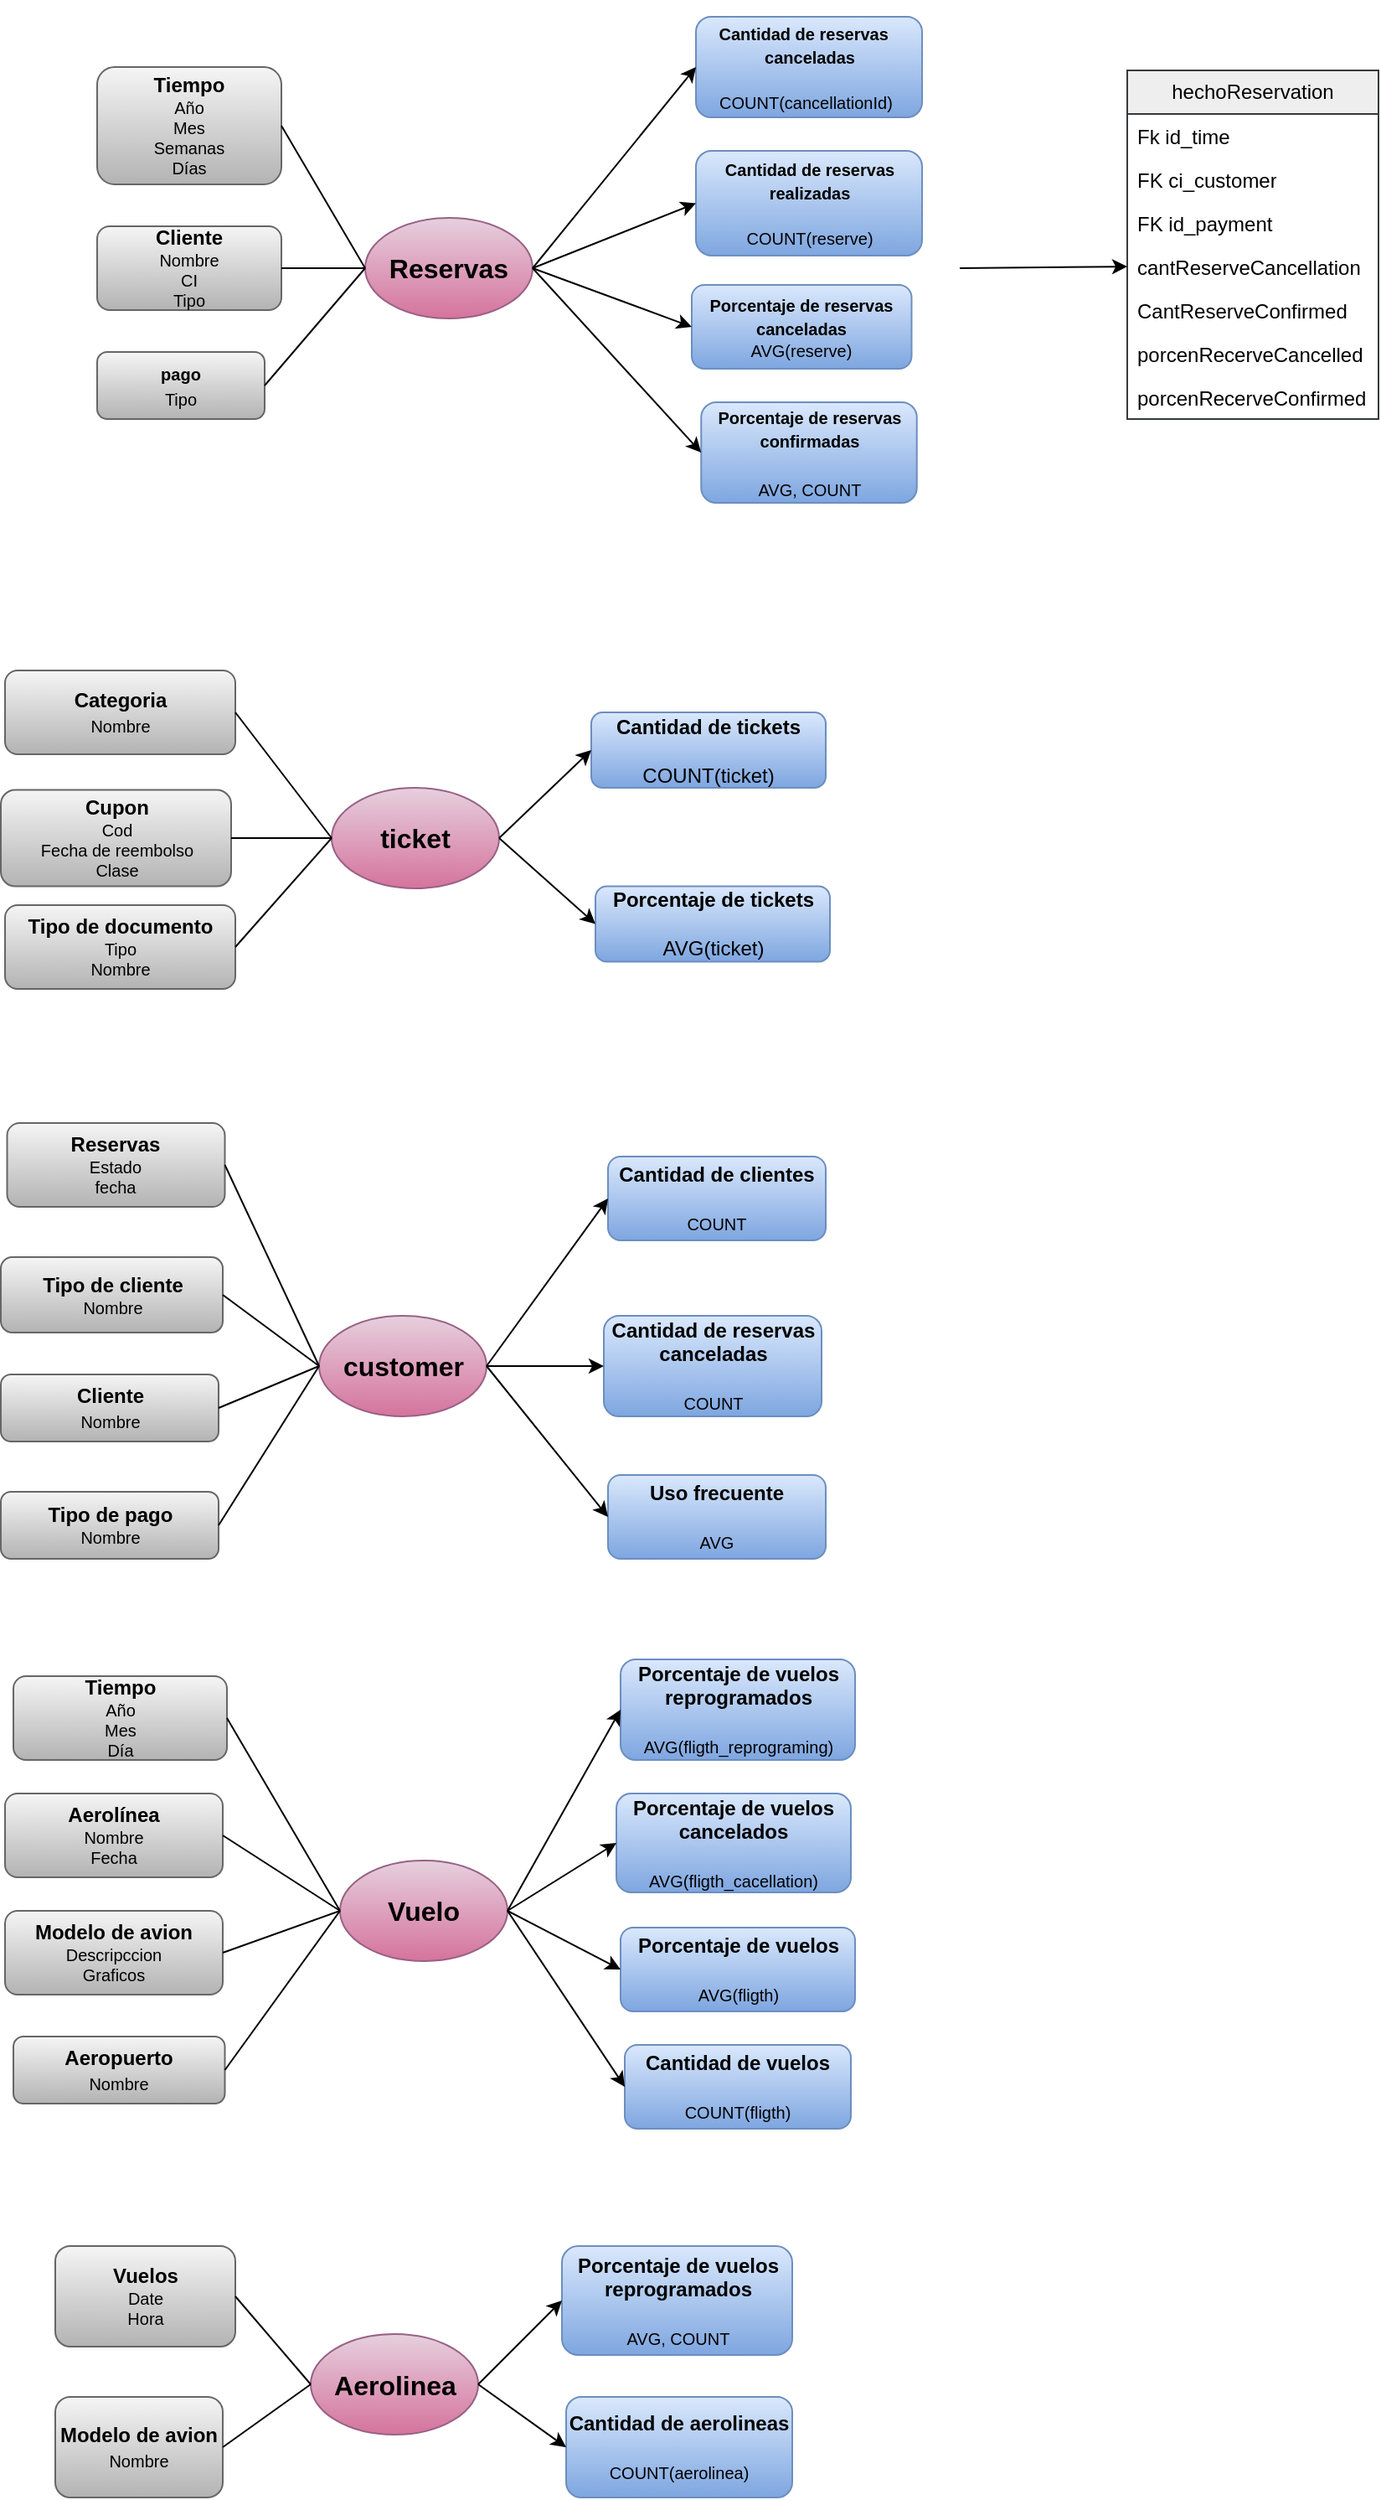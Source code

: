 <mxfile version="24.7.17">
  <diagram name="Página-1" id="HOyEbVTvM7z6F77jx5zz">
    <mxGraphModel dx="1756" dy="1584" grid="1" gridSize="10" guides="1" tooltips="1" connect="1" arrows="1" fold="1" page="1" pageScale="1" pageWidth="850" pageHeight="1100" math="0" shadow="0">
      <root>
        <mxCell id="0" />
        <mxCell id="1" parent="0" />
        <mxCell id="9YBEksHNRd8pihTOAbTB-1" value="&lt;p class=&quot;MsoListParagraph&quot; style=&quot;text-indent: -18pt;&quot;&gt;&lt;span lang=&quot;ES-TRAD&quot; style=&quot;font-family: Arial, sans-serif; border: 1pt none windowtext; padding: 0cm;&quot;&gt;&lt;b style=&quot;font-size: 10px;&quot;&gt;&amp;nbsp; &amp;nbsp; &amp;nbsp; Cantidad de reservas canceladas&lt;/b&gt;&lt;/span&gt;&lt;/p&gt;&lt;p class=&quot;MsoListParagraph&quot; style=&quot;text-indent: -18pt;&quot;&gt;&lt;span lang=&quot;ES-TRAD&quot; style=&quot;font-family: Arial, sans-serif; border: 1pt none windowtext; padding: 0cm; font-size: 10px;&quot;&gt;&lt;b&gt;&amp;nbsp; &amp;nbsp; &amp;nbsp; &amp;nbsp;&lt;/b&gt;COUNT(cancellationId)&lt;/span&gt;&lt;/p&gt;" style="rounded=1;whiteSpace=wrap;html=1;fillColor=#dae8fc;gradientColor=#7ea6e0;strokeColor=#6c8ebf;align=center;" parent="1" vertex="1">
          <mxGeometry x="82.51" y="-330" width="135" height="60" as="geometry" />
        </mxCell>
        <mxCell id="9YBEksHNRd8pihTOAbTB-3" value="&lt;font style=&quot;font-size: 11px;&quot; face=&quot;Arial, sans-serif&quot;&gt;&lt;b style=&quot;font-size: 10px;&quot;&gt;Cantidad de reservas realizadas&lt;/b&gt;&lt;/font&gt;&lt;div style=&quot;font-size: 11px;&quot;&gt;&lt;font style=&quot;font-size: 11px;&quot; face=&quot;Arial, sans-serif&quot;&gt;&lt;b&gt;&lt;br&gt;&lt;/b&gt;&lt;/font&gt;&lt;/div&gt;&lt;div style=&quot;font-size: 11px;&quot;&gt;&lt;font style=&quot;font-size: 10px;&quot; face=&quot;Arial, sans-serif&quot;&gt;COUNT(reserve)&lt;/font&gt;&lt;/div&gt;" style="rounded=1;whiteSpace=wrap;html=1;fillColor=#dae8fc;gradientColor=#7ea6e0;strokeColor=#6c8ebf;align=center;" parent="1" vertex="1">
          <mxGeometry x="82.5" y="-250" width="135" height="62.5" as="geometry" />
        </mxCell>
        <mxCell id="9YBEksHNRd8pihTOAbTB-4" value="&lt;b style=&quot;font-size: 11px;&quot;&gt;&lt;font style=&quot;font-size: 10px;&quot;&gt;Porcentaje de reservas&lt;/font&gt;&lt;/b&gt;&lt;div&gt;&lt;span style=&quot;font-size: 10px;&quot;&gt;&lt;b&gt;canceladas&lt;br&gt;&lt;/b&gt;&lt;/span&gt;&lt;div style=&quot;font-size: 11px;&quot;&gt;&lt;font style=&quot;font-size: 10px;&quot;&gt;AVG(reserve)&lt;/font&gt;&lt;/div&gt;&lt;/div&gt;" style="rounded=1;whiteSpace=wrap;html=1;fillColor=#dae8fc;gradientColor=#7ea6e0;strokeColor=#6c8ebf;align=center;" parent="1" vertex="1">
          <mxGeometry x="80" y="-170" width="131.25" height="50" as="geometry" />
        </mxCell>
        <mxCell id="9YBEksHNRd8pihTOAbTB-6" value="&lt;b&gt;Tiempo&lt;/b&gt;&lt;div style=&quot;font-size: 10px;&quot;&gt;Año&lt;br&gt;Mes&lt;br&gt;Semanas&lt;br&gt;Días&lt;/div&gt;" style="rounded=1;whiteSpace=wrap;html=1;fillColor=#f5f5f5;gradientColor=#b3b3b3;strokeColor=#666666;" parent="1" vertex="1">
          <mxGeometry x="-275" y="-300" width="110" height="70" as="geometry" />
        </mxCell>
        <mxCell id="9YBEksHNRd8pihTOAbTB-7" value="&lt;b&gt;Cliente&lt;/b&gt;&lt;div style=&quot;font-size: 10px;&quot;&gt;Nombre&lt;br&gt;CI&lt;/div&gt;&lt;div style=&quot;font-size: 10px;&quot;&gt;Tipo&lt;/div&gt;" style="rounded=1;whiteSpace=wrap;html=1;fillColor=#f5f5f5;gradientColor=#b3b3b3;strokeColor=#666666;" parent="1" vertex="1">
          <mxGeometry x="-275" y="-205" width="110" height="50" as="geometry" />
        </mxCell>
        <mxCell id="9YBEksHNRd8pihTOAbTB-8" value="&lt;span style=&quot;font-size: 10px;&quot;&gt;&lt;b&gt;pago&lt;/b&gt;&lt;/span&gt;&lt;div&gt;&lt;div&gt;&lt;span style=&quot;font-size: 10px;&quot;&gt;Tipo&lt;/span&gt;&lt;/div&gt;&lt;/div&gt;" style="rounded=1;whiteSpace=wrap;html=1;fillColor=#f5f5f5;gradientColor=#b3b3b3;strokeColor=#666666;" parent="1" vertex="1">
          <mxGeometry x="-275" y="-130" width="100" height="40" as="geometry" />
        </mxCell>
        <mxCell id="9YBEksHNRd8pihTOAbTB-14" value="&lt;b&gt;&lt;font style=&quot;font-size: 16px;&quot;&gt;Reservas&lt;/font&gt;&lt;/b&gt;" style="ellipse;whiteSpace=wrap;html=1;fillColor=#e6d0de;gradientColor=#d5739d;strokeColor=#996185;" parent="1" vertex="1">
          <mxGeometry x="-115" y="-210" width="100" height="60" as="geometry" />
        </mxCell>
        <mxCell id="Ou07sWDca7N32xuybtJ--1" value="&lt;font face=&quot;Arial, sans-serif&quot;&gt;&lt;b&gt;Cantidad de clientes&lt;/b&gt;&lt;/font&gt;&lt;div&gt;&lt;font face=&quot;Arial, sans-serif&quot;&gt;&lt;b&gt;&lt;br&gt;&lt;/b&gt;&lt;/font&gt;&lt;/div&gt;&lt;div&gt;&lt;font face=&quot;Arial, sans-serif&quot;&gt;&lt;span style=&quot;font-size: 10px;&quot;&gt;COUNT&lt;/span&gt;&lt;/font&gt;&lt;/div&gt;" style="rounded=1;whiteSpace=wrap;html=1;fillColor=#dae8fc;gradientColor=#7ea6e0;strokeColor=#6c8ebf;" parent="1" vertex="1">
          <mxGeometry x="30" y="350" width="130" height="50" as="geometry" />
        </mxCell>
        <mxCell id="Ou07sWDca7N32xuybtJ--2" value="&lt;b&gt;Cantidad de reservas canceladas&lt;/b&gt;&lt;div&gt;&lt;br&gt;&lt;/div&gt;&lt;div&gt;&lt;font style=&quot;font-size: 10px;&quot;&gt;COUNT&lt;/font&gt;&lt;/div&gt;" style="rounded=1;whiteSpace=wrap;html=1;fillColor=#dae8fc;gradientColor=#7ea6e0;strokeColor=#6c8ebf;" parent="1" vertex="1">
          <mxGeometry x="27.5" y="445" width="130" height="60" as="geometry" />
        </mxCell>
        <mxCell id="Ou07sWDca7N32xuybtJ--6" value="&lt;b&gt;Reservas&lt;/b&gt;&lt;div style=&quot;font-size: 10px;&quot;&gt;Estado&lt;/div&gt;&lt;div style=&quot;font-size: 10px;&quot;&gt;fecha&lt;/div&gt;" style="rounded=1;whiteSpace=wrap;html=1;fillColor=#f5f5f5;gradientColor=#b3b3b3;strokeColor=#666666;" parent="1" vertex="1">
          <mxGeometry x="-328.75" y="330" width="130" height="50" as="geometry" />
        </mxCell>
        <mxCell id="Ou07sWDca7N32xuybtJ--7" value="&lt;b&gt;Tipo de cliente&lt;/b&gt;&lt;div style=&quot;font-size: 10px;&quot;&gt;Nombre&lt;/div&gt;" style="rounded=1;whiteSpace=wrap;html=1;fillColor=#f5f5f5;gradientColor=#b3b3b3;strokeColor=#666666;" parent="1" vertex="1">
          <mxGeometry x="-332.5" y="410" width="132.5" height="45" as="geometry" />
        </mxCell>
        <mxCell id="Ou07sWDca7N32xuybtJ--8" value="&lt;b&gt;Cliente&lt;/b&gt;&lt;div&gt;&lt;font style=&quot;font-size: 10px;&quot;&gt;Nombre&lt;/font&gt;&lt;/div&gt;" style="rounded=1;whiteSpace=wrap;html=1;fillColor=#f5f5f5;gradientColor=#b3b3b3;strokeColor=#666666;" parent="1" vertex="1">
          <mxGeometry x="-332.5" y="480" width="130" height="40" as="geometry" />
        </mxCell>
        <mxCell id="Ou07sWDca7N32xuybtJ--13" value="&lt;b&gt;&lt;font style=&quot;font-size: 16px;&quot;&gt;customer&lt;/font&gt;&lt;/b&gt;" style="ellipse;whiteSpace=wrap;html=1;fillColor=#e6d0de;gradientColor=#d5739d;strokeColor=#996185;" parent="1" vertex="1">
          <mxGeometry x="-142.5" y="445" width="100" height="60" as="geometry" />
        </mxCell>
        <mxCell id="Ou07sWDca7N32xuybtJ--28" value="&lt;font face=&quot;Arial, sans-serif&quot;&gt;&lt;b&gt;Porcentaje de vuelos&lt;/b&gt;&lt;/font&gt;&lt;div&gt;&lt;font face=&quot;Arial, sans-serif&quot;&gt;&lt;b&gt;&lt;br&gt;&lt;/b&gt;&lt;/font&gt;&lt;/div&gt;&lt;div&gt;&lt;font style=&quot;font-size: 10px;&quot; face=&quot;Arial, sans-serif&quot;&gt;AVG(fligth)&lt;/font&gt;&lt;/div&gt;" style="rounded=1;whiteSpace=wrap;html=1;fillColor=#dae8fc;gradientColor=#7ea6e0;strokeColor=#6c8ebf;" parent="1" vertex="1">
          <mxGeometry x="37.5" y="810" width="140" height="50" as="geometry" />
        </mxCell>
        <mxCell id="Ou07sWDca7N32xuybtJ--29" value="&lt;b&gt;Cantidad de vuelos&lt;/b&gt;&lt;div&gt;&lt;b&gt;&lt;br&gt;&lt;/b&gt;&lt;/div&gt;&lt;div&gt;&lt;font style=&quot;font-size: 10px;&quot;&gt;COUNT(fligth)&lt;/font&gt;&lt;/div&gt;" style="rounded=1;whiteSpace=wrap;html=1;fillColor=#dae8fc;gradientColor=#7ea6e0;strokeColor=#6c8ebf;" parent="1" vertex="1">
          <mxGeometry x="40" y="880" width="135" height="50" as="geometry" />
        </mxCell>
        <mxCell id="Ou07sWDca7N32xuybtJ--32" value="&lt;b&gt;Tiempo&lt;/b&gt;&lt;div style=&quot;font-size: 10px;&quot;&gt;Año&lt;br&gt;Mes&lt;br&gt;Día&lt;/div&gt;" style="rounded=1;whiteSpace=wrap;html=1;fillColor=#f5f5f5;gradientColor=#b3b3b3;strokeColor=#666666;" parent="1" vertex="1">
          <mxGeometry x="-325" y="660" width="127.5" height="50" as="geometry" />
        </mxCell>
        <mxCell id="Ou07sWDca7N32xuybtJ--34" value="&lt;b&gt;Aerolínea&lt;/b&gt;&lt;div style=&quot;font-size: 10px;&quot;&gt;Nombre&lt;br&gt;Fecha&lt;/div&gt;" style="rounded=1;whiteSpace=wrap;html=1;fillColor=#f5f5f5;gradientColor=#b3b3b3;strokeColor=#666666;" parent="1" vertex="1">
          <mxGeometry x="-330" y="730" width="130" height="50" as="geometry" />
        </mxCell>
        <mxCell id="Ou07sWDca7N32xuybtJ--36" value="&lt;b&gt;Modelo de avion&lt;/b&gt;&lt;div style=&quot;font-size: 10px;&quot;&gt;Descripccion&lt;/div&gt;&lt;div style=&quot;font-size: 10px;&quot;&gt;Graficos&lt;/div&gt;" style="rounded=1;whiteSpace=wrap;html=1;fillColor=#f5f5f5;gradientColor=#b3b3b3;strokeColor=#666666;" parent="1" vertex="1">
          <mxGeometry x="-330" y="800" width="130" height="50" as="geometry" />
        </mxCell>
        <mxCell id="Ou07sWDca7N32xuybtJ--37" value="&lt;b&gt;Aeropuerto&lt;/b&gt;&lt;div&gt;&lt;font style=&quot;font-size: 10px;&quot;&gt;Nombre&lt;/font&gt;&lt;/div&gt;" style="rounded=1;whiteSpace=wrap;html=1;fillColor=#f5f5f5;gradientColor=#b3b3b3;strokeColor=#666666;" parent="1" vertex="1">
          <mxGeometry x="-325" y="875" width="126.25" height="40" as="geometry" />
        </mxCell>
        <mxCell id="Ou07sWDca7N32xuybtJ--38" value="&lt;b&gt;&lt;font style=&quot;font-size: 16px;&quot;&gt;Vuelo&lt;/font&gt;&lt;/b&gt;" style="ellipse;whiteSpace=wrap;html=1;fillColor=#e6d0de;gradientColor=#d5739d;strokeColor=#996185;" parent="1" vertex="1">
          <mxGeometry x="-130" y="770" width="100" height="60" as="geometry" />
        </mxCell>
        <mxCell id="Ou07sWDca7N32xuybtJ--81" value="&lt;font face=&quot;Arial, sans-serif&quot;&gt;&lt;b&gt;Porcentaje de vuelos reprogramados&lt;/b&gt;&lt;/font&gt;&lt;div&gt;&lt;font face=&quot;Arial, sans-serif&quot;&gt;&lt;br&gt;&lt;/font&gt;&lt;/div&gt;&lt;div&gt;&lt;font style=&quot;font-size: 10px;&quot; face=&quot;Arial, sans-serif&quot;&gt;AVG, COUNT&lt;/font&gt;&lt;/div&gt;" style="rounded=1;whiteSpace=wrap;html=1;fillColor=#dae8fc;gradientColor=#7ea6e0;strokeColor=#6c8ebf;" parent="1" vertex="1">
          <mxGeometry x="2.5" y="1000" width="137.5" height="65" as="geometry" />
        </mxCell>
        <mxCell id="Ou07sWDca7N32xuybtJ--86" value="&lt;b&gt;&lt;font style=&quot;font-size: 16px;&quot;&gt;Aerolinea&lt;/font&gt;&lt;/b&gt;" style="ellipse;whiteSpace=wrap;html=1;fillColor=#e6d0de;gradientColor=#d5739d;strokeColor=#996185;" parent="1" vertex="1">
          <mxGeometry x="-147.5" y="1052.5" width="100" height="60" as="geometry" />
        </mxCell>
        <mxCell id="KFEb7Q07e7vZ-rOfhXKa-1" value="&lt;font face=&quot;Arial, sans-serif&quot;&gt;&lt;b&gt;Cantidad de tickets&lt;/b&gt;&lt;/font&gt;&lt;div&gt;&lt;font face=&quot;Arial, sans-serif&quot;&gt;&lt;b&gt;&lt;br&gt;&lt;/b&gt;&lt;/font&gt;&lt;/div&gt;&lt;div&gt;&lt;font face=&quot;Arial, sans-serif&quot;&gt;COUNT(ticket)&lt;/font&gt;&lt;/div&gt;" style="rounded=1;whiteSpace=wrap;html=1;fillColor=#dae8fc;gradientColor=#7ea6e0;strokeColor=#6c8ebf;align=center;" parent="1" vertex="1">
          <mxGeometry x="20" y="85" width="140" height="45" as="geometry" />
        </mxCell>
        <mxCell id="KFEb7Q07e7vZ-rOfhXKa-2" value="&lt;b&gt;Porcentaje de tickets&lt;/b&gt;&lt;div&gt;&lt;b&gt;&lt;br&gt;&lt;/b&gt;&lt;/div&gt;&lt;div&gt;AVG(ticket)&lt;/div&gt;" style="rounded=1;whiteSpace=wrap;html=1;fillColor=#dae8fc;gradientColor=#7ea6e0;strokeColor=#6c8ebf;" parent="1" vertex="1">
          <mxGeometry x="22.5" y="188.75" width="140" height="45" as="geometry" />
        </mxCell>
        <mxCell id="KFEb7Q07e7vZ-rOfhXKa-3" value="&lt;b&gt;Categoria&lt;/b&gt;&lt;div&gt;&lt;font style=&quot;font-size: 10px;&quot;&gt;Nombre&lt;/font&gt;&lt;/div&gt;" style="rounded=1;whiteSpace=wrap;html=1;fillColor=#f5f5f5;gradientColor=#b3b3b3;strokeColor=#666666;" parent="1" vertex="1">
          <mxGeometry x="-330" y="60" width="137.5" height="50" as="geometry" />
        </mxCell>
        <mxCell id="KFEb7Q07e7vZ-rOfhXKa-4" value="&lt;b&gt;Cupon&lt;/b&gt;&lt;div style=&quot;font-size: 10px;&quot;&gt;Cod&lt;/div&gt;&lt;div style=&quot;font-size: 10px;&quot;&gt;Fecha de reembolso&lt;/div&gt;&lt;div style=&quot;font-size: 10px;&quot;&gt;Clase&lt;/div&gt;" style="rounded=1;whiteSpace=wrap;html=1;fillColor=#f5f5f5;gradientColor=#b3b3b3;strokeColor=#666666;" parent="1" vertex="1">
          <mxGeometry x="-332.5" y="131.25" width="137.5" height="57.5" as="geometry" />
        </mxCell>
        <mxCell id="KFEb7Q07e7vZ-rOfhXKa-5" value="&lt;b&gt;Tipo de documento&lt;/b&gt;&lt;div style=&quot;font-size: 10px;&quot;&gt;Tipo&lt;/div&gt;&lt;div style=&quot;font-size: 10px;&quot;&gt;Nombre&lt;/div&gt;" style="rounded=1;whiteSpace=wrap;html=1;fillColor=#f5f5f5;gradientColor=#b3b3b3;strokeColor=#666666;" parent="1" vertex="1">
          <mxGeometry x="-330" y="200" width="137.5" height="50" as="geometry" />
        </mxCell>
        <mxCell id="KFEb7Q07e7vZ-rOfhXKa-6" value="&lt;b&gt;&lt;font style=&quot;font-size: 16px;&quot;&gt;ticket&lt;/font&gt;&lt;/b&gt;" style="ellipse;whiteSpace=wrap;html=1;fillColor=#e6d0de;gradientColor=#d5739d;strokeColor=#996185;" parent="1" vertex="1">
          <mxGeometry x="-135" y="130" width="100" height="60" as="geometry" />
        </mxCell>
        <mxCell id="KFEb7Q07e7vZ-rOfhXKa-12" value="&lt;b&gt;Uso frecuente&lt;/b&gt;&lt;div&gt;&lt;b&gt;&lt;br&gt;&lt;/b&gt;&lt;/div&gt;&lt;div&gt;&lt;font style=&quot;font-size: 10px;&quot;&gt;AVG&lt;/font&gt;&lt;/div&gt;" style="rounded=1;whiteSpace=wrap;html=1;fillColor=#dae8fc;gradientColor=#7ea6e0;strokeColor=#6c8ebf;" parent="1" vertex="1">
          <mxGeometry x="30" y="540" width="130" height="50" as="geometry" />
        </mxCell>
        <mxCell id="KFEb7Q07e7vZ-rOfhXKa-14" value="&lt;b&gt;Tipo de pago&lt;/b&gt;&lt;div style=&quot;font-size: 10px;&quot;&gt;Nombre&lt;/div&gt;" style="rounded=1;whiteSpace=wrap;html=1;fillColor=#f5f5f5;gradientColor=#b3b3b3;strokeColor=#666666;" parent="1" vertex="1">
          <mxGeometry x="-332.5" y="550" width="130" height="40" as="geometry" />
        </mxCell>
        <mxCell id="KFEb7Q07e7vZ-rOfhXKa-18" value="&lt;b&gt;Vuelos&lt;/b&gt;&lt;div style=&quot;font-size: 10px;&quot;&gt;Date&lt;br&gt;Hora&lt;/div&gt;" style="rounded=1;whiteSpace=wrap;html=1;fillColor=#f5f5f5;gradientColor=#b3b3b3;strokeColor=#666666;" parent="1" vertex="1">
          <mxGeometry x="-300" y="1000" width="107.5" height="60" as="geometry" />
        </mxCell>
        <mxCell id="KFEb7Q07e7vZ-rOfhXKa-26" value="&lt;span style=&quot;font-family: Arial, sans-serif;&quot;&gt;&lt;b&gt;Cantidad de aerolineas&lt;/b&gt;&lt;/span&gt;&lt;div&gt;&lt;span style=&quot;font-family: Arial, sans-serif;&quot;&gt;&lt;b&gt;&lt;br&gt;&lt;/b&gt;&lt;/span&gt;&lt;/div&gt;&lt;div&gt;&lt;span style=&quot;font-family: Arial, sans-serif;&quot;&gt;&lt;font style=&quot;font-size: 10px;&quot;&gt;COUNT(aerolinea)&lt;/font&gt;&lt;/span&gt;&lt;/div&gt;" style="rounded=1;whiteSpace=wrap;html=1;fillColor=#dae8fc;gradientColor=#7ea6e0;strokeColor=#6c8ebf;" parent="1" vertex="1">
          <mxGeometry x="5" y="1090" width="135" height="60" as="geometry" />
        </mxCell>
        <mxCell id="KFEb7Q07e7vZ-rOfhXKa-28" value="&lt;b&gt;Modelo de avion&lt;/b&gt;&lt;div&gt;&lt;font style=&quot;font-size: 10px;&quot;&gt;Nombre&lt;/font&gt;&lt;/div&gt;" style="rounded=1;whiteSpace=wrap;html=1;fillColor=#f5f5f5;gradientColor=#b3b3b3;strokeColor=#666666;" parent="1" vertex="1">
          <mxGeometry x="-300" y="1090" width="100" height="60" as="geometry" />
        </mxCell>
        <mxCell id="ysVDhYdhcMtYwpFlQPWh-4" value="&lt;font face=&quot;Arial, sans-serif&quot;&gt;&lt;b&gt;Porcentaje de vuelos reprogramados&lt;/b&gt;&lt;/font&gt;&lt;div&gt;&lt;font face=&quot;Arial, sans-serif&quot;&gt;&lt;br&gt;&lt;/font&gt;&lt;/div&gt;&lt;div&gt;&lt;font style=&quot;font-size: 10px;&quot; face=&quot;Arial, sans-serif&quot;&gt;AVG(fligth_reprograming&lt;/font&gt;&lt;span style=&quot;background-color: initial; font-family: Arial, sans-serif; font-size: 10px;&quot;&gt;)&lt;/span&gt;&lt;/div&gt;" style="rounded=1;whiteSpace=wrap;html=1;fillColor=#dae8fc;gradientColor=#7ea6e0;strokeColor=#6c8ebf;" parent="1" vertex="1">
          <mxGeometry x="37.5" y="650" width="140" height="60" as="geometry" />
        </mxCell>
        <mxCell id="ysVDhYdhcMtYwpFlQPWh-5" value="&lt;font face=&quot;Arial, sans-serif&quot;&gt;&lt;b&gt;Porcentaje de vuelos cancelados&lt;/b&gt;&lt;/font&gt;&lt;div&gt;&lt;font face=&quot;Arial, sans-serif&quot;&gt;&lt;b&gt;&lt;br&gt;&lt;/b&gt;&lt;/font&gt;&lt;/div&gt;&lt;div&gt;&lt;font style=&quot;font-size: 10px;&quot; face=&quot;Arial, sans-serif&quot;&gt;AVG(fligth_cacellation)&lt;/font&gt;&lt;/div&gt;" style="rounded=1;whiteSpace=wrap;html=1;fillColor=#dae8fc;gradientColor=#7ea6e0;strokeColor=#6c8ebf;" parent="1" vertex="1">
          <mxGeometry x="35" y="730" width="140" height="59" as="geometry" />
        </mxCell>
        <mxCell id="KO2occtHzQSxSmU_OB9n-1" value="&lt;font face=&quot;Arial, sans-serif&quot;&gt;&lt;b style=&quot;font-size: 10px;&quot;&gt;Porcentaje de reservas confirmadas&lt;/b&gt;&lt;/font&gt;&lt;div&gt;&lt;font face=&quot;Arial, sans-serif&quot;&gt;&lt;b style=&quot;font-size: 10px;&quot;&gt;&lt;br&gt;&lt;/b&gt;&lt;/font&gt;&lt;/div&gt;&lt;div&gt;&lt;font face=&quot;Arial, sans-serif&quot;&gt;&lt;span style=&quot;font-size: 10px;&quot;&gt;AVG, COUNT&lt;/span&gt;&lt;/font&gt;&lt;/div&gt;" style="rounded=1;whiteSpace=wrap;html=1;fillColor=#dae8fc;gradientColor=#7ea6e0;strokeColor=#6c8ebf;align=center;" parent="1" vertex="1">
          <mxGeometry x="85.63" y="-100" width="128.75" height="60" as="geometry" />
        </mxCell>
        <mxCell id="KO2occtHzQSxSmU_OB9n-4" value="" style="endArrow=classic;html=1;rounded=0;exitX=1;exitY=0.5;exitDx=0;exitDy=0;entryX=0;entryY=0.5;entryDx=0;entryDy=0;" parent="1" source="9YBEksHNRd8pihTOAbTB-14" target="9YBEksHNRd8pihTOAbTB-1" edge="1">
          <mxGeometry width="50" height="50" relative="1" as="geometry">
            <mxPoint x="-5" y="-205" as="sourcePoint" />
            <mxPoint x="45" y="-255" as="targetPoint" />
          </mxGeometry>
        </mxCell>
        <mxCell id="KO2occtHzQSxSmU_OB9n-5" value="" style="endArrow=classic;html=1;rounded=0;exitX=1;exitY=0.5;exitDx=0;exitDy=0;entryX=0;entryY=0.5;entryDx=0;entryDy=0;" parent="1" source="9YBEksHNRd8pihTOAbTB-14" target="9YBEksHNRd8pihTOAbTB-3" edge="1">
          <mxGeometry width="50" height="50" relative="1" as="geometry">
            <mxPoint x="-45" y="-85" as="sourcePoint" />
            <mxPoint x="5" y="-135" as="targetPoint" />
          </mxGeometry>
        </mxCell>
        <mxCell id="KO2occtHzQSxSmU_OB9n-6" value="" style="endArrow=classic;html=1;rounded=0;exitX=1;exitY=0.5;exitDx=0;exitDy=0;entryX=0;entryY=0.5;entryDx=0;entryDy=0;" parent="1" source="9YBEksHNRd8pihTOAbTB-14" target="9YBEksHNRd8pihTOAbTB-4" edge="1">
          <mxGeometry width="50" height="50" relative="1" as="geometry">
            <mxPoint x="15" y="-105" as="sourcePoint" />
            <mxPoint x="65" y="-155" as="targetPoint" />
          </mxGeometry>
        </mxCell>
        <mxCell id="KO2occtHzQSxSmU_OB9n-8" value="" style="endArrow=classic;html=1;rounded=0;exitX=1;exitY=0.5;exitDx=0;exitDy=0;entryX=0;entryY=0.5;entryDx=0;entryDy=0;" parent="1" source="9YBEksHNRd8pihTOAbTB-14" target="KO2occtHzQSxSmU_OB9n-1" edge="1">
          <mxGeometry width="50" height="50" relative="1" as="geometry">
            <mxPoint x="-45" y="-45" as="sourcePoint" />
            <mxPoint x="5" y="-95" as="targetPoint" />
          </mxGeometry>
        </mxCell>
        <mxCell id="KO2occtHzQSxSmU_OB9n-9" value="" style="endArrow=none;html=1;rounded=0;exitX=1;exitY=0.5;exitDx=0;exitDy=0;entryX=0;entryY=0.5;entryDx=0;entryDy=0;" parent="1" source="9YBEksHNRd8pihTOAbTB-6" target="9YBEksHNRd8pihTOAbTB-14" edge="1">
          <mxGeometry width="50" height="50" relative="1" as="geometry">
            <mxPoint x="-165" y="-225" as="sourcePoint" />
            <mxPoint x="-115" y="-275" as="targetPoint" />
          </mxGeometry>
        </mxCell>
        <mxCell id="KO2occtHzQSxSmU_OB9n-10" value="" style="endArrow=none;html=1;rounded=0;exitX=1;exitY=0.5;exitDx=0;exitDy=0;entryX=0;entryY=0.5;entryDx=0;entryDy=0;" parent="1" source="9YBEksHNRd8pihTOAbTB-7" target="9YBEksHNRd8pihTOAbTB-14" edge="1">
          <mxGeometry width="50" height="50" relative="1" as="geometry">
            <mxPoint x="-155" y="-65" as="sourcePoint" />
            <mxPoint x="-105" y="-115" as="targetPoint" />
          </mxGeometry>
        </mxCell>
        <mxCell id="KO2occtHzQSxSmU_OB9n-11" value="" style="endArrow=none;html=1;rounded=0;exitX=1;exitY=0.5;exitDx=0;exitDy=0;entryX=0;entryY=0.5;entryDx=0;entryDy=0;" parent="1" source="9YBEksHNRd8pihTOAbTB-8" target="9YBEksHNRd8pihTOAbTB-14" edge="1">
          <mxGeometry width="50" height="50" relative="1" as="geometry">
            <mxPoint x="-155" y="-85" as="sourcePoint" />
            <mxPoint x="-105" y="-135" as="targetPoint" />
          </mxGeometry>
        </mxCell>
        <mxCell id="KO2occtHzQSxSmU_OB9n-12" value="" style="endArrow=none;html=1;rounded=0;exitX=1;exitY=0.5;exitDx=0;exitDy=0;entryX=0;entryY=0.5;entryDx=0;entryDy=0;" parent="1" source="KFEb7Q07e7vZ-rOfhXKa-3" target="KFEb7Q07e7vZ-rOfhXKa-6" edge="1">
          <mxGeometry width="50" height="50" relative="1" as="geometry">
            <mxPoint x="-145" y="145" as="sourcePoint" />
            <mxPoint x="-95" y="95" as="targetPoint" />
          </mxGeometry>
        </mxCell>
        <mxCell id="KO2occtHzQSxSmU_OB9n-13" value="" style="endArrow=none;html=1;rounded=0;exitX=1;exitY=0.5;exitDx=0;exitDy=0;entryX=0;entryY=0.5;entryDx=0;entryDy=0;" parent="1" source="KFEb7Q07e7vZ-rOfhXKa-4" target="KFEb7Q07e7vZ-rOfhXKa-6" edge="1">
          <mxGeometry width="50" height="50" relative="1" as="geometry">
            <mxPoint x="-155" y="245" as="sourcePoint" />
            <mxPoint x="-105" y="195" as="targetPoint" />
          </mxGeometry>
        </mxCell>
        <mxCell id="KO2occtHzQSxSmU_OB9n-14" value="" style="endArrow=none;html=1;rounded=0;exitX=1;exitY=0.5;exitDx=0;exitDy=0;entryX=0;entryY=0.5;entryDx=0;entryDy=0;" parent="1" source="KFEb7Q07e7vZ-rOfhXKa-5" target="KFEb7Q07e7vZ-rOfhXKa-6" edge="1">
          <mxGeometry width="50" height="50" relative="1" as="geometry">
            <mxPoint x="-145" y="245" as="sourcePoint" />
            <mxPoint x="-95" y="195" as="targetPoint" />
          </mxGeometry>
        </mxCell>
        <mxCell id="KO2occtHzQSxSmU_OB9n-15" value="" style="endArrow=classic;html=1;rounded=0;exitX=1;exitY=0.5;exitDx=0;exitDy=0;entryX=0;entryY=0.5;entryDx=0;entryDy=0;" parent="1" source="KFEb7Q07e7vZ-rOfhXKa-6" target="KFEb7Q07e7vZ-rOfhXKa-1" edge="1">
          <mxGeometry width="50" height="50" relative="1" as="geometry">
            <mxPoint x="-25" y="205" as="sourcePoint" />
            <mxPoint x="25" y="155" as="targetPoint" />
          </mxGeometry>
        </mxCell>
        <mxCell id="KO2occtHzQSxSmU_OB9n-16" value="" style="endArrow=classic;html=1;rounded=0;exitX=1;exitY=0.5;exitDx=0;exitDy=0;entryX=0;entryY=0.5;entryDx=0;entryDy=0;" parent="1" source="KFEb7Q07e7vZ-rOfhXKa-6" target="KFEb7Q07e7vZ-rOfhXKa-2" edge="1">
          <mxGeometry width="50" height="50" relative="1" as="geometry">
            <mxPoint x="-45" y="265" as="sourcePoint" />
            <mxPoint x="5" y="215" as="targetPoint" />
          </mxGeometry>
        </mxCell>
        <mxCell id="KO2occtHzQSxSmU_OB9n-18" value="" style="endArrow=none;html=1;rounded=0;exitX=1;exitY=0.5;exitDx=0;exitDy=0;entryX=0;entryY=0.5;entryDx=0;entryDy=0;" parent="1" source="Ou07sWDca7N32xuybtJ--6" target="Ou07sWDca7N32xuybtJ--13" edge="1">
          <mxGeometry width="50" height="50" relative="1" as="geometry">
            <mxPoint x="-162.5" y="435" as="sourcePoint" />
            <mxPoint x="-112.5" y="385" as="targetPoint" />
          </mxGeometry>
        </mxCell>
        <mxCell id="KO2occtHzQSxSmU_OB9n-19" value="" style="endArrow=none;html=1;rounded=0;exitX=1;exitY=0.5;exitDx=0;exitDy=0;entryX=0;entryY=0.5;entryDx=0;entryDy=0;" parent="1" source="Ou07sWDca7N32xuybtJ--7" target="Ou07sWDca7N32xuybtJ--13" edge="1">
          <mxGeometry width="50" height="50" relative="1" as="geometry">
            <mxPoint x="-172.5" y="595" as="sourcePoint" />
            <mxPoint x="-122.5" y="545" as="targetPoint" />
          </mxGeometry>
        </mxCell>
        <mxCell id="KO2occtHzQSxSmU_OB9n-20" value="" style="endArrow=none;html=1;rounded=0;exitX=1;exitY=0.5;exitDx=0;exitDy=0;entryX=0;entryY=0.5;entryDx=0;entryDy=0;" parent="1" source="Ou07sWDca7N32xuybtJ--8" target="Ou07sWDca7N32xuybtJ--13" edge="1">
          <mxGeometry width="50" height="50" relative="1" as="geometry">
            <mxPoint x="-182.5" y="575" as="sourcePoint" />
            <mxPoint x="-132.5" y="525" as="targetPoint" />
          </mxGeometry>
        </mxCell>
        <mxCell id="KO2occtHzQSxSmU_OB9n-21" value="" style="endArrow=none;html=1;rounded=0;exitX=1;exitY=0.5;exitDx=0;exitDy=0;entryX=0;entryY=0.5;entryDx=0;entryDy=0;" parent="1" source="KFEb7Q07e7vZ-rOfhXKa-14" target="Ou07sWDca7N32xuybtJ--13" edge="1">
          <mxGeometry width="50" height="50" relative="1" as="geometry">
            <mxPoint x="-172.5" y="565" as="sourcePoint" />
            <mxPoint x="-122.5" y="515" as="targetPoint" />
          </mxGeometry>
        </mxCell>
        <mxCell id="KO2occtHzQSxSmU_OB9n-22" value="" style="endArrow=classic;html=1;rounded=0;exitX=1;exitY=0.5;exitDx=0;exitDy=0;entryX=0;entryY=0.5;entryDx=0;entryDy=0;" parent="1" source="Ou07sWDca7N32xuybtJ--13" target="Ou07sWDca7N32xuybtJ--1" edge="1">
          <mxGeometry width="50" height="50" relative="1" as="geometry">
            <mxPoint x="-32.5" y="465" as="sourcePoint" />
            <mxPoint x="17.5" y="415" as="targetPoint" />
          </mxGeometry>
        </mxCell>
        <mxCell id="KO2occtHzQSxSmU_OB9n-23" value="" style="endArrow=classic;html=1;rounded=0;exitX=1;exitY=0.5;exitDx=0;exitDy=0;entryX=0;entryY=0.5;entryDx=0;entryDy=0;" parent="1" source="Ou07sWDca7N32xuybtJ--13" target="Ou07sWDca7N32xuybtJ--2" edge="1">
          <mxGeometry width="50" height="50" relative="1" as="geometry">
            <mxPoint x="-32.5" y="565" as="sourcePoint" />
            <mxPoint x="17.5" y="515" as="targetPoint" />
          </mxGeometry>
        </mxCell>
        <mxCell id="KO2occtHzQSxSmU_OB9n-24" value="" style="endArrow=classic;html=1;rounded=0;exitX=1;exitY=0.5;exitDx=0;exitDy=0;entryX=0;entryY=0.5;entryDx=0;entryDy=0;" parent="1" source="Ou07sWDca7N32xuybtJ--13" target="KFEb7Q07e7vZ-rOfhXKa-12" edge="1">
          <mxGeometry width="50" height="50" relative="1" as="geometry">
            <mxPoint x="-32.5" y="555" as="sourcePoint" />
            <mxPoint x="17.5" y="505" as="targetPoint" />
          </mxGeometry>
        </mxCell>
        <mxCell id="KO2occtHzQSxSmU_OB9n-26" value="" style="endArrow=none;html=1;rounded=0;exitX=1;exitY=0.5;exitDx=0;exitDy=0;entryX=0;entryY=0.5;entryDx=0;entryDy=0;" parent="1" source="Ou07sWDca7N32xuybtJ--32" target="Ou07sWDca7N32xuybtJ--38" edge="1">
          <mxGeometry width="50" height="50" relative="1" as="geometry">
            <mxPoint x="-150" y="755" as="sourcePoint" />
            <mxPoint x="-100" y="705" as="targetPoint" />
          </mxGeometry>
        </mxCell>
        <mxCell id="KO2occtHzQSxSmU_OB9n-27" value="" style="endArrow=none;html=1;rounded=0;exitX=1;exitY=0.5;exitDx=0;exitDy=0;entryX=0;entryY=0.5;entryDx=0;entryDy=0;" parent="1" source="Ou07sWDca7N32xuybtJ--34" target="Ou07sWDca7N32xuybtJ--38" edge="1">
          <mxGeometry width="50" height="50" relative="1" as="geometry">
            <mxPoint x="-130" y="885" as="sourcePoint" />
            <mxPoint x="-80" y="835" as="targetPoint" />
          </mxGeometry>
        </mxCell>
        <mxCell id="KO2occtHzQSxSmU_OB9n-28" value="" style="endArrow=none;html=1;rounded=0;exitX=1;exitY=0.5;exitDx=0;exitDy=0;entryX=0;entryY=0.5;entryDx=0;entryDy=0;" parent="1" source="Ou07sWDca7N32xuybtJ--36" target="Ou07sWDca7N32xuybtJ--38" edge="1">
          <mxGeometry width="50" height="50" relative="1" as="geometry">
            <mxPoint x="-100" y="905" as="sourcePoint" />
            <mxPoint x="-50" y="855" as="targetPoint" />
          </mxGeometry>
        </mxCell>
        <mxCell id="KO2occtHzQSxSmU_OB9n-29" value="" style="endArrow=none;html=1;rounded=0;exitX=1;exitY=0.5;exitDx=0;exitDy=0;entryX=0;entryY=0.5;entryDx=0;entryDy=0;" parent="1" source="Ou07sWDca7N32xuybtJ--37" target="Ou07sWDca7N32xuybtJ--38" edge="1">
          <mxGeometry width="50" height="50" relative="1" as="geometry">
            <mxPoint x="-160" y="895" as="sourcePoint" />
            <mxPoint x="-110" y="845" as="targetPoint" />
          </mxGeometry>
        </mxCell>
        <mxCell id="KO2occtHzQSxSmU_OB9n-30" value="" style="endArrow=classic;html=1;rounded=0;exitX=1;exitY=0.5;exitDx=0;exitDy=0;entryX=0;entryY=0.5;entryDx=0;entryDy=0;" parent="1" source="Ou07sWDca7N32xuybtJ--38" target="ysVDhYdhcMtYwpFlQPWh-4" edge="1">
          <mxGeometry width="50" height="50" relative="1" as="geometry">
            <mxPoint x="-20" y="805" as="sourcePoint" />
            <mxPoint x="30" y="755" as="targetPoint" />
          </mxGeometry>
        </mxCell>
        <mxCell id="KO2occtHzQSxSmU_OB9n-31" value="" style="endArrow=classic;html=1;rounded=0;exitX=1;exitY=0.5;exitDx=0;exitDy=0;entryX=0;entryY=0.5;entryDx=0;entryDy=0;" parent="1" source="Ou07sWDca7N32xuybtJ--38" target="ysVDhYdhcMtYwpFlQPWh-5" edge="1">
          <mxGeometry width="50" height="50" relative="1" as="geometry">
            <mxPoint x="-50" y="875" as="sourcePoint" />
            <mxPoint y="825" as="targetPoint" />
          </mxGeometry>
        </mxCell>
        <mxCell id="KO2occtHzQSxSmU_OB9n-32" value="" style="endArrow=classic;html=1;rounded=0;exitX=1;exitY=0.5;exitDx=0;exitDy=0;entryX=0;entryY=0.5;entryDx=0;entryDy=0;" parent="1" source="Ou07sWDca7N32xuybtJ--38" target="Ou07sWDca7N32xuybtJ--28" edge="1">
          <mxGeometry width="50" height="50" relative="1" as="geometry">
            <mxPoint x="-60" y="885" as="sourcePoint" />
            <mxPoint x="-10" y="835" as="targetPoint" />
          </mxGeometry>
        </mxCell>
        <mxCell id="KO2occtHzQSxSmU_OB9n-33" value="" style="endArrow=classic;html=1;rounded=0;exitX=1;exitY=0.5;exitDx=0;exitDy=0;entryX=0;entryY=0.5;entryDx=0;entryDy=0;" parent="1" source="Ou07sWDca7N32xuybtJ--38" target="Ou07sWDca7N32xuybtJ--29" edge="1">
          <mxGeometry width="50" height="50" relative="1" as="geometry">
            <mxPoint x="-50" y="895" as="sourcePoint" />
            <mxPoint y="845" as="targetPoint" />
          </mxGeometry>
        </mxCell>
        <mxCell id="KO2occtHzQSxSmU_OB9n-35" value="" style="endArrow=none;html=1;rounded=0;exitX=1;exitY=0.5;exitDx=0;exitDy=0;entryX=0;entryY=0.5;entryDx=0;entryDy=0;" parent="1" source="KFEb7Q07e7vZ-rOfhXKa-18" target="Ou07sWDca7N32xuybtJ--86" edge="1">
          <mxGeometry width="50" height="50" relative="1" as="geometry">
            <mxPoint x="-142.5" y="1030" as="sourcePoint" />
            <mxPoint x="-92.5" y="980" as="targetPoint" />
          </mxGeometry>
        </mxCell>
        <mxCell id="KO2occtHzQSxSmU_OB9n-36" value="" style="endArrow=none;html=1;rounded=0;exitX=1;exitY=0.5;exitDx=0;exitDy=0;entryX=0;entryY=0.5;entryDx=0;entryDy=0;" parent="1" source="KFEb7Q07e7vZ-rOfhXKa-28" target="Ou07sWDca7N32xuybtJ--86" edge="1">
          <mxGeometry width="50" height="50" relative="1" as="geometry">
            <mxPoint x="-172.5" y="1180" as="sourcePoint" />
            <mxPoint x="-122.5" y="1130" as="targetPoint" />
          </mxGeometry>
        </mxCell>
        <mxCell id="KO2occtHzQSxSmU_OB9n-37" value="" style="endArrow=classic;html=1;rounded=0;exitX=1;exitY=0.5;exitDx=0;exitDy=0;entryX=0;entryY=0.5;entryDx=0;entryDy=0;" parent="1" source="Ou07sWDca7N32xuybtJ--86" target="Ou07sWDca7N32xuybtJ--81" edge="1">
          <mxGeometry width="50" height="50" relative="1" as="geometry">
            <mxPoint x="-62.5" y="1100" as="sourcePoint" />
            <mxPoint x="-12.5" y="1050" as="targetPoint" />
          </mxGeometry>
        </mxCell>
        <mxCell id="KO2occtHzQSxSmU_OB9n-38" value="" style="endArrow=classic;html=1;rounded=0;exitX=1;exitY=0.5;exitDx=0;exitDy=0;entryX=0;entryY=0.5;entryDx=0;entryDy=0;" parent="1" source="Ou07sWDca7N32xuybtJ--86" target="KFEb7Q07e7vZ-rOfhXKa-26" edge="1">
          <mxGeometry width="50" height="50" relative="1" as="geometry">
            <mxPoint x="-32.5" y="1120" as="sourcePoint" />
            <mxPoint x="17.5" y="1070" as="targetPoint" />
          </mxGeometry>
        </mxCell>
        <mxCell id="sg2cr3IfrY7q1t0AN1iZ-1" value="hechoReservation" style="swimlane;fontStyle=0;childLayout=stackLayout;horizontal=1;startSize=26;fillColor=#eeeeee;horizontalStack=0;resizeParent=1;resizeParentMax=0;resizeLast=0;collapsible=1;marginBottom=0;whiteSpace=wrap;html=1;rounded=0;strokeColor=#36393d;" vertex="1" parent="1">
          <mxGeometry x="340" y="-298" width="150" height="208" as="geometry" />
        </mxCell>
        <mxCell id="sg2cr3IfrY7q1t0AN1iZ-2" value="Fk id_time" style="text;strokeColor=none;fillColor=none;align=left;verticalAlign=top;spacingLeft=4;spacingRight=4;overflow=hidden;rotatable=0;points=[[0,0.5],[1,0.5]];portConstraint=eastwest;whiteSpace=wrap;html=1;rounded=0;" vertex="1" parent="sg2cr3IfrY7q1t0AN1iZ-1">
          <mxGeometry y="26" width="150" height="26" as="geometry" />
        </mxCell>
        <mxCell id="sg2cr3IfrY7q1t0AN1iZ-3" value="FK ci_customer" style="text;strokeColor=none;fillColor=none;align=left;verticalAlign=top;spacingLeft=4;spacingRight=4;overflow=hidden;rotatable=0;points=[[0,0.5],[1,0.5]];portConstraint=eastwest;whiteSpace=wrap;html=1;rounded=0;" vertex="1" parent="sg2cr3IfrY7q1t0AN1iZ-1">
          <mxGeometry y="52" width="150" height="26" as="geometry" />
        </mxCell>
        <mxCell id="sg2cr3IfrY7q1t0AN1iZ-4" value="FK id_payment" style="text;strokeColor=none;fillColor=none;align=left;verticalAlign=top;spacingLeft=4;spacingRight=4;overflow=hidden;rotatable=0;points=[[0,0.5],[1,0.5]];portConstraint=eastwest;whiteSpace=wrap;html=1;rounded=0;" vertex="1" parent="sg2cr3IfrY7q1t0AN1iZ-1">
          <mxGeometry y="78" width="150" height="26" as="geometry" />
        </mxCell>
        <mxCell id="sg2cr3IfrY7q1t0AN1iZ-5" value="cantReserveCancellation" style="text;strokeColor=none;fillColor=none;align=left;verticalAlign=top;spacingLeft=4;spacingRight=4;overflow=hidden;rotatable=0;points=[[0,0.5],[1,0.5]];portConstraint=eastwest;whiteSpace=wrap;html=1;rounded=0;" vertex="1" parent="sg2cr3IfrY7q1t0AN1iZ-1">
          <mxGeometry y="104" width="150" height="26" as="geometry" />
        </mxCell>
        <mxCell id="sg2cr3IfrY7q1t0AN1iZ-6" value="CantReserveConfirmed" style="text;strokeColor=none;fillColor=none;align=left;verticalAlign=top;spacingLeft=4;spacingRight=4;overflow=hidden;rotatable=0;points=[[0,0.5],[1,0.5]];portConstraint=eastwest;whiteSpace=wrap;html=1;rounded=0;" vertex="1" parent="sg2cr3IfrY7q1t0AN1iZ-1">
          <mxGeometry y="130" width="150" height="26" as="geometry" />
        </mxCell>
        <mxCell id="sg2cr3IfrY7q1t0AN1iZ-7" value="porcenRecerveCancelled" style="text;strokeColor=none;fillColor=none;align=left;verticalAlign=top;spacingLeft=4;spacingRight=4;overflow=hidden;rotatable=0;points=[[0,0.5],[1,0.5]];portConstraint=eastwest;whiteSpace=wrap;html=1;rounded=0;" vertex="1" parent="sg2cr3IfrY7q1t0AN1iZ-1">
          <mxGeometry y="156" width="150" height="26" as="geometry" />
        </mxCell>
        <mxCell id="sg2cr3IfrY7q1t0AN1iZ-8" value="porcenRecerveConfirmed" style="text;strokeColor=none;fillColor=none;align=left;verticalAlign=top;spacingLeft=4;spacingRight=4;overflow=hidden;rotatable=0;points=[[0,0.5],[1,0.5]];portConstraint=eastwest;whiteSpace=wrap;html=1;rounded=0;" vertex="1" parent="sg2cr3IfrY7q1t0AN1iZ-1">
          <mxGeometry y="182" width="150" height="26" as="geometry" />
        </mxCell>
        <mxCell id="sg2cr3IfrY7q1t0AN1iZ-9" value="" style="endArrow=classic;html=1;rounded=0;" edge="1" parent="1">
          <mxGeometry width="50" height="50" relative="1" as="geometry">
            <mxPoint x="240" y="-180" as="sourcePoint" />
            <mxPoint x="340" y="-181" as="targetPoint" />
          </mxGeometry>
        </mxCell>
      </root>
    </mxGraphModel>
  </diagram>
</mxfile>
